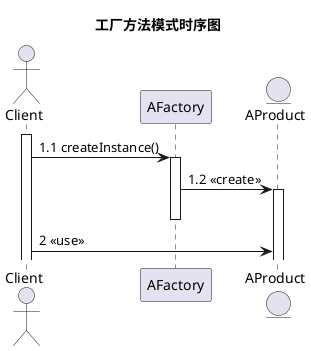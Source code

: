 @startuml
title 工厂方法模式时序图

actor Client
participant AFactory
entity AProduct

activate Client
Client -> AFactory: 1.1 createInstance()
activate AFactory
AFactory -> AProduct: 1.2 <<create>>
activate AProduct
deactivate AFactory
Client -> AProduct: 2 <<use>>
@enduml